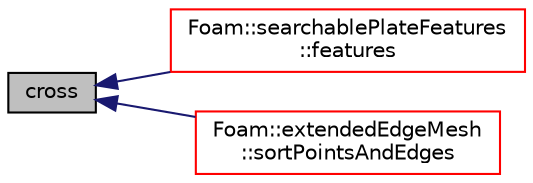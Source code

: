 digraph "cross"
{
  bgcolor="transparent";
  edge [fontname="Helvetica",fontsize="10",labelfontname="Helvetica",labelfontsize="10"];
  node [fontname="Helvetica",fontsize="10",shape=record];
  rankdir="LR";
  Node1 [label="cross",height=0.2,width=0.4,color="black", fillcolor="grey75", style="filled", fontcolor="black"];
  Node1 -> Node2 [dir="back",color="midnightblue",fontsize="10",style="solid",fontname="Helvetica"];
  Node2 [label="Foam::searchablePlateFeatures\l::features",height=0.2,width=0.4,color="red",URL="$a02264.html#a55de90ec15dbc01a8dd70937784836e1",tooltip="Return an extendedFeatureEdgeMesh containing the features. "];
  Node1 -> Node3 [dir="back",color="midnightblue",fontsize="10",style="solid",fontname="Helvetica"];
  Node3 [label="Foam::extendedEdgeMesh\l::sortPointsAndEdges",height=0.2,width=0.4,color="red",URL="$a00700.html#a35042787bb1f37f3e2695d3b48e313b0"];
}
